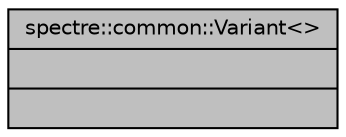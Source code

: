 digraph "spectre::common::Variant&lt;&gt;"
{
 // INTERACTIVE_SVG=YES
  bgcolor="transparent";
  edge [fontname="Helvetica",fontsize="10",labelfontname="Helvetica",labelfontsize="10"];
  node [fontname="Helvetica",fontsize="10",shape=record];
  Node1 [label="{spectre::common::Variant\<\>\n||}",height=0.2,width=0.4,color="black", fillcolor="grey75", style="filled" fontcolor="black"];
}
